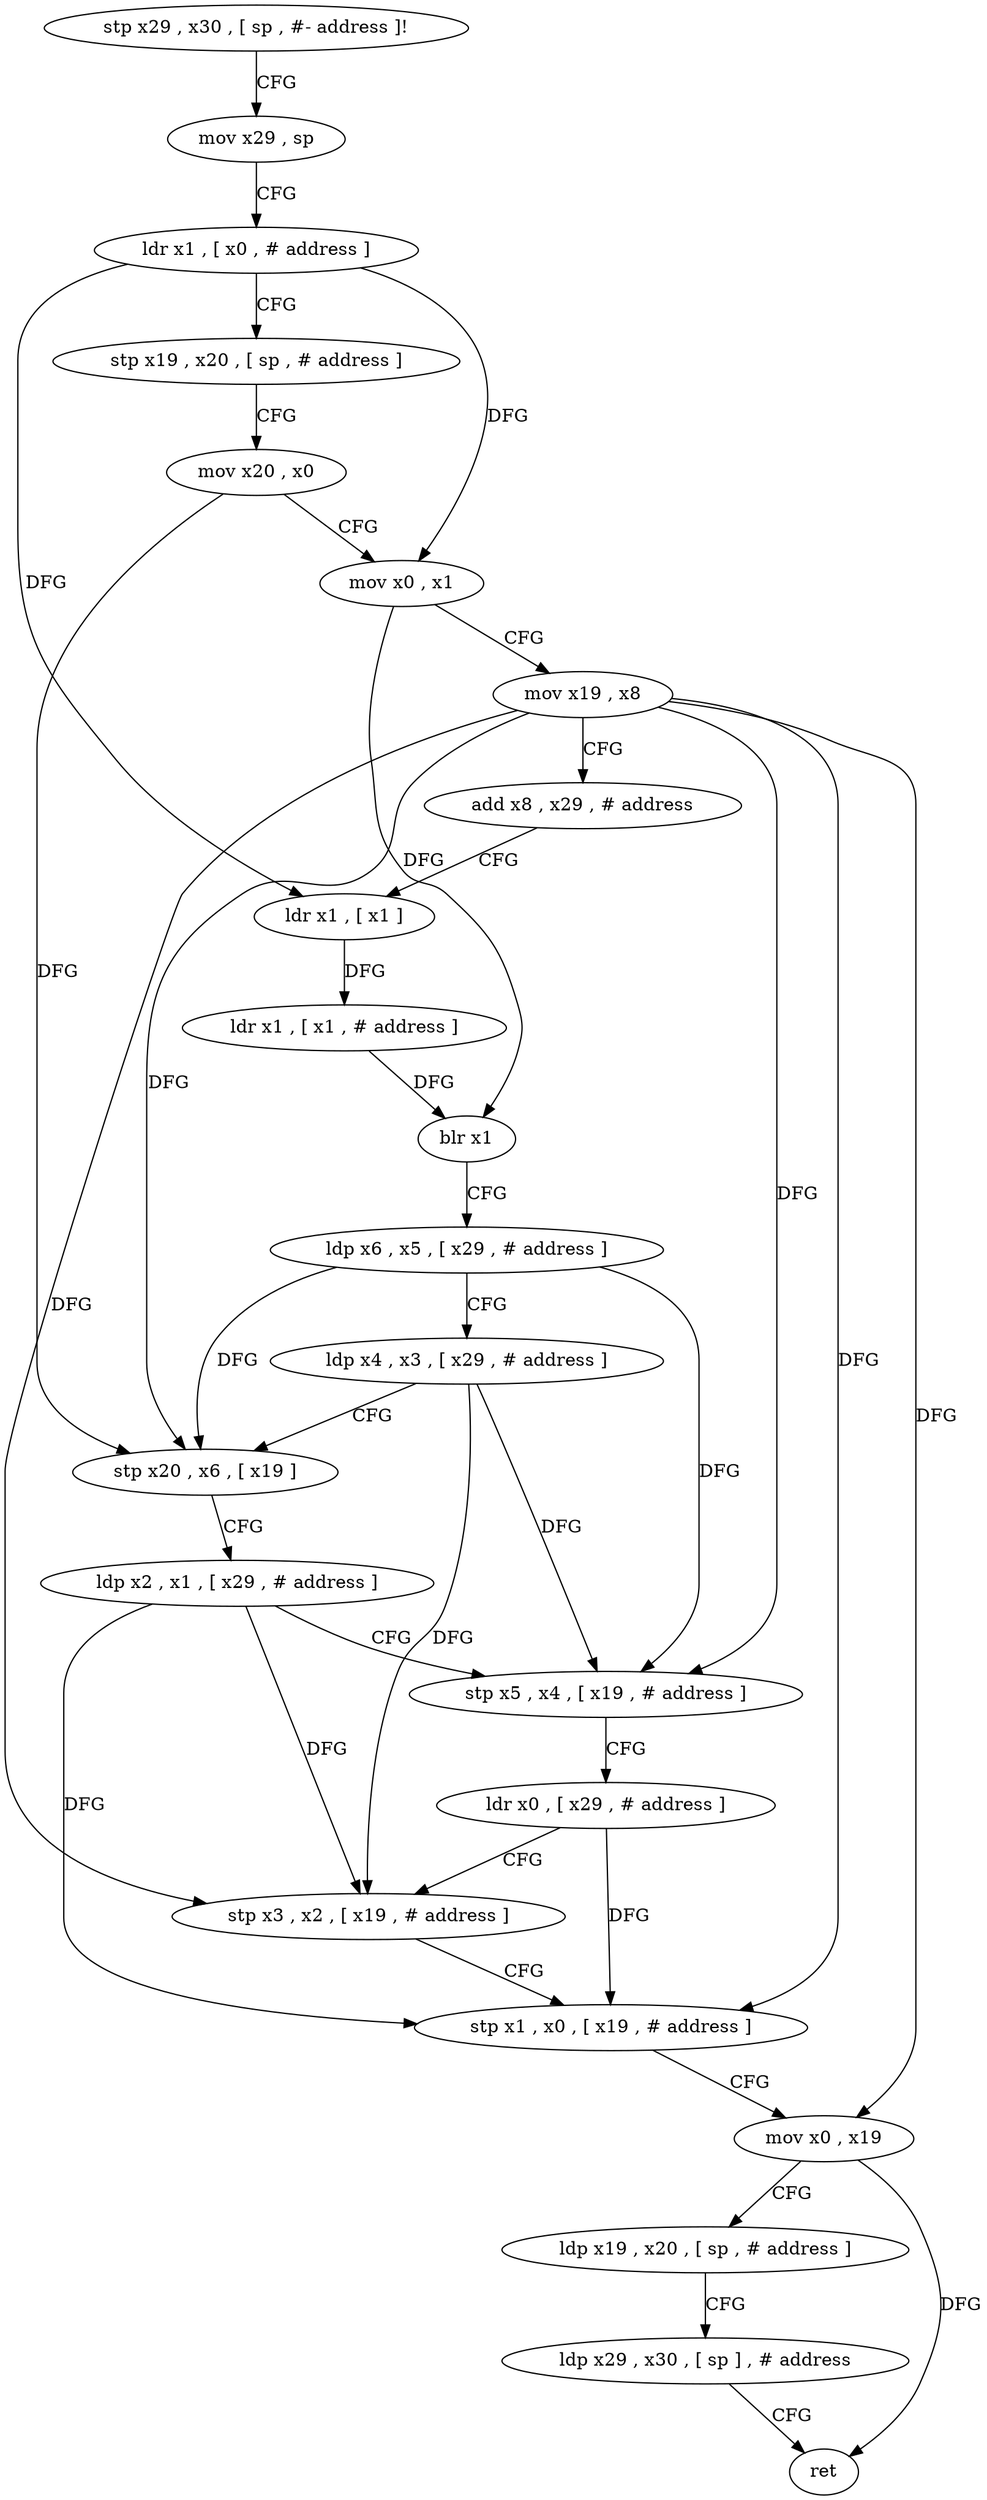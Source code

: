 digraph "func" {
"79560" [label = "stp x29 , x30 , [ sp , #- address ]!" ]
"79564" [label = "mov x29 , sp" ]
"79568" [label = "ldr x1 , [ x0 , # address ]" ]
"79572" [label = "stp x19 , x20 , [ sp , # address ]" ]
"79576" [label = "mov x20 , x0" ]
"79580" [label = "mov x0 , x1" ]
"79584" [label = "mov x19 , x8" ]
"79588" [label = "add x8 , x29 , # address" ]
"79592" [label = "ldr x1 , [ x1 ]" ]
"79596" [label = "ldr x1 , [ x1 , # address ]" ]
"79600" [label = "blr x1" ]
"79604" [label = "ldp x6 , x5 , [ x29 , # address ]" ]
"79608" [label = "ldp x4 , x3 , [ x29 , # address ]" ]
"79612" [label = "stp x20 , x6 , [ x19 ]" ]
"79616" [label = "ldp x2 , x1 , [ x29 , # address ]" ]
"79620" [label = "stp x5 , x4 , [ x19 , # address ]" ]
"79624" [label = "ldr x0 , [ x29 , # address ]" ]
"79628" [label = "stp x3 , x2 , [ x19 , # address ]" ]
"79632" [label = "stp x1 , x0 , [ x19 , # address ]" ]
"79636" [label = "mov x0 , x19" ]
"79640" [label = "ldp x19 , x20 , [ sp , # address ]" ]
"79644" [label = "ldp x29 , x30 , [ sp ] , # address" ]
"79648" [label = "ret" ]
"79560" -> "79564" [ label = "CFG" ]
"79564" -> "79568" [ label = "CFG" ]
"79568" -> "79572" [ label = "CFG" ]
"79568" -> "79580" [ label = "DFG" ]
"79568" -> "79592" [ label = "DFG" ]
"79572" -> "79576" [ label = "CFG" ]
"79576" -> "79580" [ label = "CFG" ]
"79576" -> "79612" [ label = "DFG" ]
"79580" -> "79584" [ label = "CFG" ]
"79580" -> "79600" [ label = "DFG" ]
"79584" -> "79588" [ label = "CFG" ]
"79584" -> "79612" [ label = "DFG" ]
"79584" -> "79620" [ label = "DFG" ]
"79584" -> "79628" [ label = "DFG" ]
"79584" -> "79632" [ label = "DFG" ]
"79584" -> "79636" [ label = "DFG" ]
"79588" -> "79592" [ label = "CFG" ]
"79592" -> "79596" [ label = "DFG" ]
"79596" -> "79600" [ label = "DFG" ]
"79600" -> "79604" [ label = "CFG" ]
"79604" -> "79608" [ label = "CFG" ]
"79604" -> "79612" [ label = "DFG" ]
"79604" -> "79620" [ label = "DFG" ]
"79608" -> "79612" [ label = "CFG" ]
"79608" -> "79620" [ label = "DFG" ]
"79608" -> "79628" [ label = "DFG" ]
"79612" -> "79616" [ label = "CFG" ]
"79616" -> "79620" [ label = "CFG" ]
"79616" -> "79628" [ label = "DFG" ]
"79616" -> "79632" [ label = "DFG" ]
"79620" -> "79624" [ label = "CFG" ]
"79624" -> "79628" [ label = "CFG" ]
"79624" -> "79632" [ label = "DFG" ]
"79628" -> "79632" [ label = "CFG" ]
"79632" -> "79636" [ label = "CFG" ]
"79636" -> "79640" [ label = "CFG" ]
"79636" -> "79648" [ label = "DFG" ]
"79640" -> "79644" [ label = "CFG" ]
"79644" -> "79648" [ label = "CFG" ]
}
